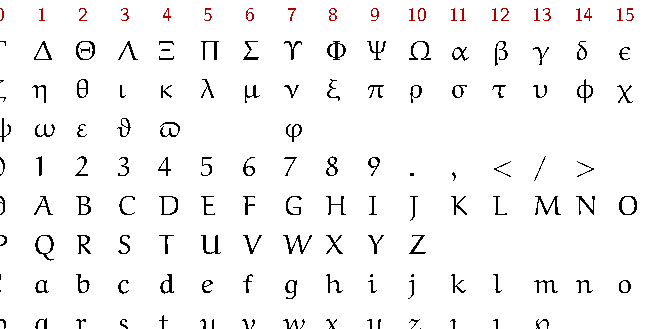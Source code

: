 \documentclass[border=8pt]{standalone}
\usepackage{luamplib}
\begin{document}
\begin{mplibcode}
beginfig(1);
    for i=0 upto 15: 
        label.top(decimal i infont "cmss10" scaled 0.7, (15i,108)) withcolor .67 red;
        for j=0 upto 7:
            draw char (i+16j) infont "eurm10" shifted (15i-3,97-14j);
            if i=0: 
                label.lft(decimal 16j infont "cmss10" scaled 0.7, (-8,100-14j)) withcolor .67 red; 
            fi
            % if (i + 16j) > 0:
            %     draw char (i + 16j) infont "cmmi10" 
            %         scaled 0.5 
            %         shifted (15i - 6, 97-14j)
            %         withcolor .67 blue;
            % fi
        endfor 
    endfor
endfig;
\end{mplibcode}
\end{document}

